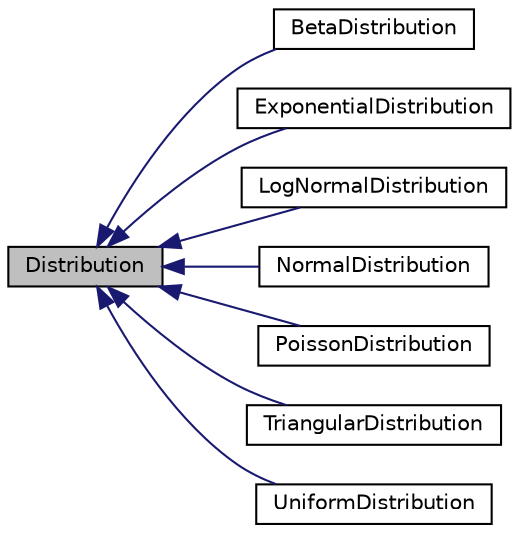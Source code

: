 digraph "Distribution"
{
  edge [fontname="Helvetica",fontsize="10",labelfontname="Helvetica",labelfontsize="10"];
  node [fontname="Helvetica",fontsize="10",shape=record];
  rankdir="LR";
  Node0 [label="Distribution",height=0.2,width=0.4,color="black", fillcolor="grey75", style="filled", fontcolor="black"];
  Node0 -> Node1 [dir="back",color="midnightblue",fontsize="10",style="solid",fontname="Helvetica"];
  Node1 [label="BetaDistribution",height=0.2,width=0.4,color="black", fillcolor="white", style="filled",URL="$classBetaDistribution.html"];
  Node0 -> Node2 [dir="back",color="midnightblue",fontsize="10",style="solid",fontname="Helvetica"];
  Node2 [label="ExponentialDistribution",height=0.2,width=0.4,color="black", fillcolor="white", style="filled",URL="$classExponentialDistribution.html"];
  Node0 -> Node3 [dir="back",color="midnightblue",fontsize="10",style="solid",fontname="Helvetica"];
  Node3 [label="LogNormalDistribution",height=0.2,width=0.4,color="black", fillcolor="white", style="filled",URL="$classLogNormalDistribution.html"];
  Node0 -> Node4 [dir="back",color="midnightblue",fontsize="10",style="solid",fontname="Helvetica"];
  Node4 [label="NormalDistribution",height=0.2,width=0.4,color="black", fillcolor="white", style="filled",URL="$classNormalDistribution.html"];
  Node0 -> Node5 [dir="back",color="midnightblue",fontsize="10",style="solid",fontname="Helvetica"];
  Node5 [label="PoissonDistribution",height=0.2,width=0.4,color="black", fillcolor="white", style="filled",URL="$classPoissonDistribution.html"];
  Node0 -> Node6 [dir="back",color="midnightblue",fontsize="10",style="solid",fontname="Helvetica"];
  Node6 [label="TriangularDistribution",height=0.2,width=0.4,color="black", fillcolor="white", style="filled",URL="$classTriangularDistribution.html"];
  Node0 -> Node7 [dir="back",color="midnightblue",fontsize="10",style="solid",fontname="Helvetica"];
  Node7 [label="UniformDistribution",height=0.2,width=0.4,color="black", fillcolor="white", style="filled",URL="$classUniformDistribution.html"];
}

